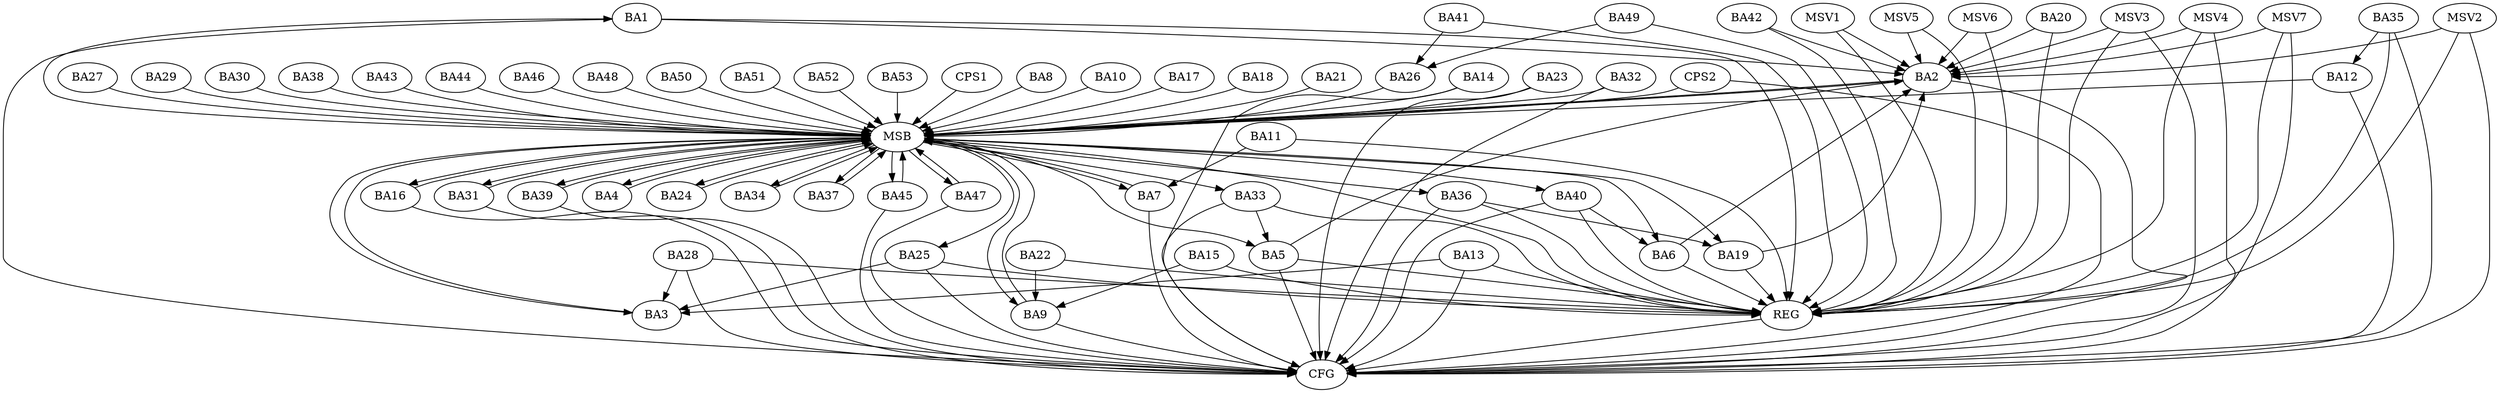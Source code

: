 strict digraph G {
  BA1 [ label="BA1" ];
  BA2 [ label="BA2" ];
  BA3 [ label="BA3" ];
  BA4 [ label="BA4" ];
  BA5 [ label="BA5" ];
  BA6 [ label="BA6" ];
  BA7 [ label="BA7" ];
  BA8 [ label="BA8" ];
  BA9 [ label="BA9" ];
  BA10 [ label="BA10" ];
  BA11 [ label="BA11" ];
  BA12 [ label="BA12" ];
  BA13 [ label="BA13" ];
  BA14 [ label="BA14" ];
  BA15 [ label="BA15" ];
  BA16 [ label="BA16" ];
  BA17 [ label="BA17" ];
  BA18 [ label="BA18" ];
  BA19 [ label="BA19" ];
  BA20 [ label="BA20" ];
  BA21 [ label="BA21" ];
  BA22 [ label="BA22" ];
  BA23 [ label="BA23" ];
  BA24 [ label="BA24" ];
  BA25 [ label="BA25" ];
  BA26 [ label="BA26" ];
  BA27 [ label="BA27" ];
  BA28 [ label="BA28" ];
  BA29 [ label="BA29" ];
  BA30 [ label="BA30" ];
  BA31 [ label="BA31" ];
  BA32 [ label="BA32" ];
  BA33 [ label="BA33" ];
  BA34 [ label="BA34" ];
  BA35 [ label="BA35" ];
  BA36 [ label="BA36" ];
  BA37 [ label="BA37" ];
  BA38 [ label="BA38" ];
  BA39 [ label="BA39" ];
  BA40 [ label="BA40" ];
  BA41 [ label="BA41" ];
  BA42 [ label="BA42" ];
  BA43 [ label="BA43" ];
  BA44 [ label="BA44" ];
  BA45 [ label="BA45" ];
  BA46 [ label="BA46" ];
  BA47 [ label="BA47" ];
  BA48 [ label="BA48" ];
  BA49 [ label="BA49" ];
  BA50 [ label="BA50" ];
  BA51 [ label="BA51" ];
  BA52 [ label="BA52" ];
  BA53 [ label="BA53" ];
  CPS1 [ label="CPS1" ];
  CPS2 [ label="CPS2" ];
  REG [ label="REG" ];
  MSB [ label="MSB" ];
  CFG [ label="CFG" ];
  MSV1 [ label="MSV1" ];
  MSV2 [ label="MSV2" ];
  MSV3 [ label="MSV3" ];
  MSV4 [ label="MSV4" ];
  MSV5 [ label="MSV5" ];
  MSV6 [ label="MSV6" ];
  MSV7 [ label="MSV7" ];
  BA1 -> BA2;
  BA5 -> BA2;
  BA6 -> BA2;
  BA11 -> BA7;
  BA13 -> BA3;
  BA15 -> BA9;
  BA19 -> BA2;
  BA20 -> BA2;
  BA22 -> BA9;
  BA25 -> BA3;
  BA28 -> BA3;
  BA33 -> BA5;
  BA35 -> BA12;
  BA36 -> BA19;
  BA40 -> BA6;
  BA41 -> BA26;
  BA42 -> BA2;
  BA49 -> BA26;
  BA1 -> REG;
  BA5 -> REG;
  BA6 -> REG;
  BA11 -> REG;
  BA13 -> REG;
  BA15 -> REG;
  BA19 -> REG;
  BA20 -> REG;
  BA22 -> REG;
  BA25 -> REG;
  BA28 -> REG;
  BA33 -> REG;
  BA35 -> REG;
  BA36 -> REG;
  BA40 -> REG;
  BA41 -> REG;
  BA42 -> REG;
  BA49 -> REG;
  BA2 -> MSB;
  MSB -> BA1;
  MSB -> REG;
  BA3 -> MSB;
  MSB -> BA2;
  BA4 -> MSB;
  BA7 -> MSB;
  BA8 -> MSB;
  BA9 -> MSB;
  MSB -> BA5;
  BA10 -> MSB;
  MSB -> BA9;
  BA12 -> MSB;
  MSB -> BA6;
  BA14 -> MSB;
  BA16 -> MSB;
  MSB -> BA3;
  BA17 -> MSB;
  BA18 -> MSB;
  BA21 -> MSB;
  BA23 -> MSB;
  BA24 -> MSB;
  BA26 -> MSB;
  MSB -> BA24;
  BA27 -> MSB;
  BA29 -> MSB;
  BA30 -> MSB;
  BA31 -> MSB;
  BA32 -> MSB;
  MSB -> BA19;
  BA34 -> MSB;
  BA37 -> MSB;
  BA38 -> MSB;
  MSB -> BA36;
  BA39 -> MSB;
  MSB -> BA37;
  BA43 -> MSB;
  MSB -> BA40;
  BA44 -> MSB;
  BA45 -> MSB;
  BA46 -> MSB;
  BA47 -> MSB;
  MSB -> BA4;
  BA48 -> MSB;
  BA50 -> MSB;
  MSB -> BA7;
  BA51 -> MSB;
  MSB -> BA31;
  BA52 -> MSB;
  BA53 -> MSB;
  MSB -> BA33;
  CPS1 -> MSB;
  MSB -> BA39;
  MSB -> BA34;
  CPS2 -> MSB;
  MSB -> BA45;
  MSB -> BA47;
  MSB -> BA25;
  MSB -> BA16;
  BA16 -> CFG;
  BA28 -> CFG;
  BA9 -> CFG;
  BA2 -> CFG;
  BA13 -> CFG;
  BA47 -> CFG;
  BA36 -> CFG;
  BA5 -> CFG;
  BA7 -> CFG;
  BA12 -> CFG;
  BA1 -> CFG;
  BA40 -> CFG;
  BA23 -> CFG;
  BA33 -> CFG;
  BA32 -> CFG;
  BA14 -> CFG;
  BA39 -> CFG;
  BA31 -> CFG;
  BA45 -> CFG;
  CPS2 -> CFG;
  BA25 -> CFG;
  BA35 -> CFG;
  REG -> CFG;
  MSV1 -> BA2;
  MSV2 -> BA2;
  MSV3 -> BA2;
  MSV4 -> BA2;
  MSV1 -> REG;
  MSV2 -> REG;
  MSV2 -> CFG;
  MSV3 -> REG;
  MSV3 -> CFG;
  MSV4 -> REG;
  MSV4 -> CFG;
  MSV5 -> BA2;
  MSV5 -> REG;
  MSV6 -> BA2;
  MSV7 -> BA2;
  MSV6 -> REG;
  MSV7 -> REG;
  MSV7 -> CFG;
}
